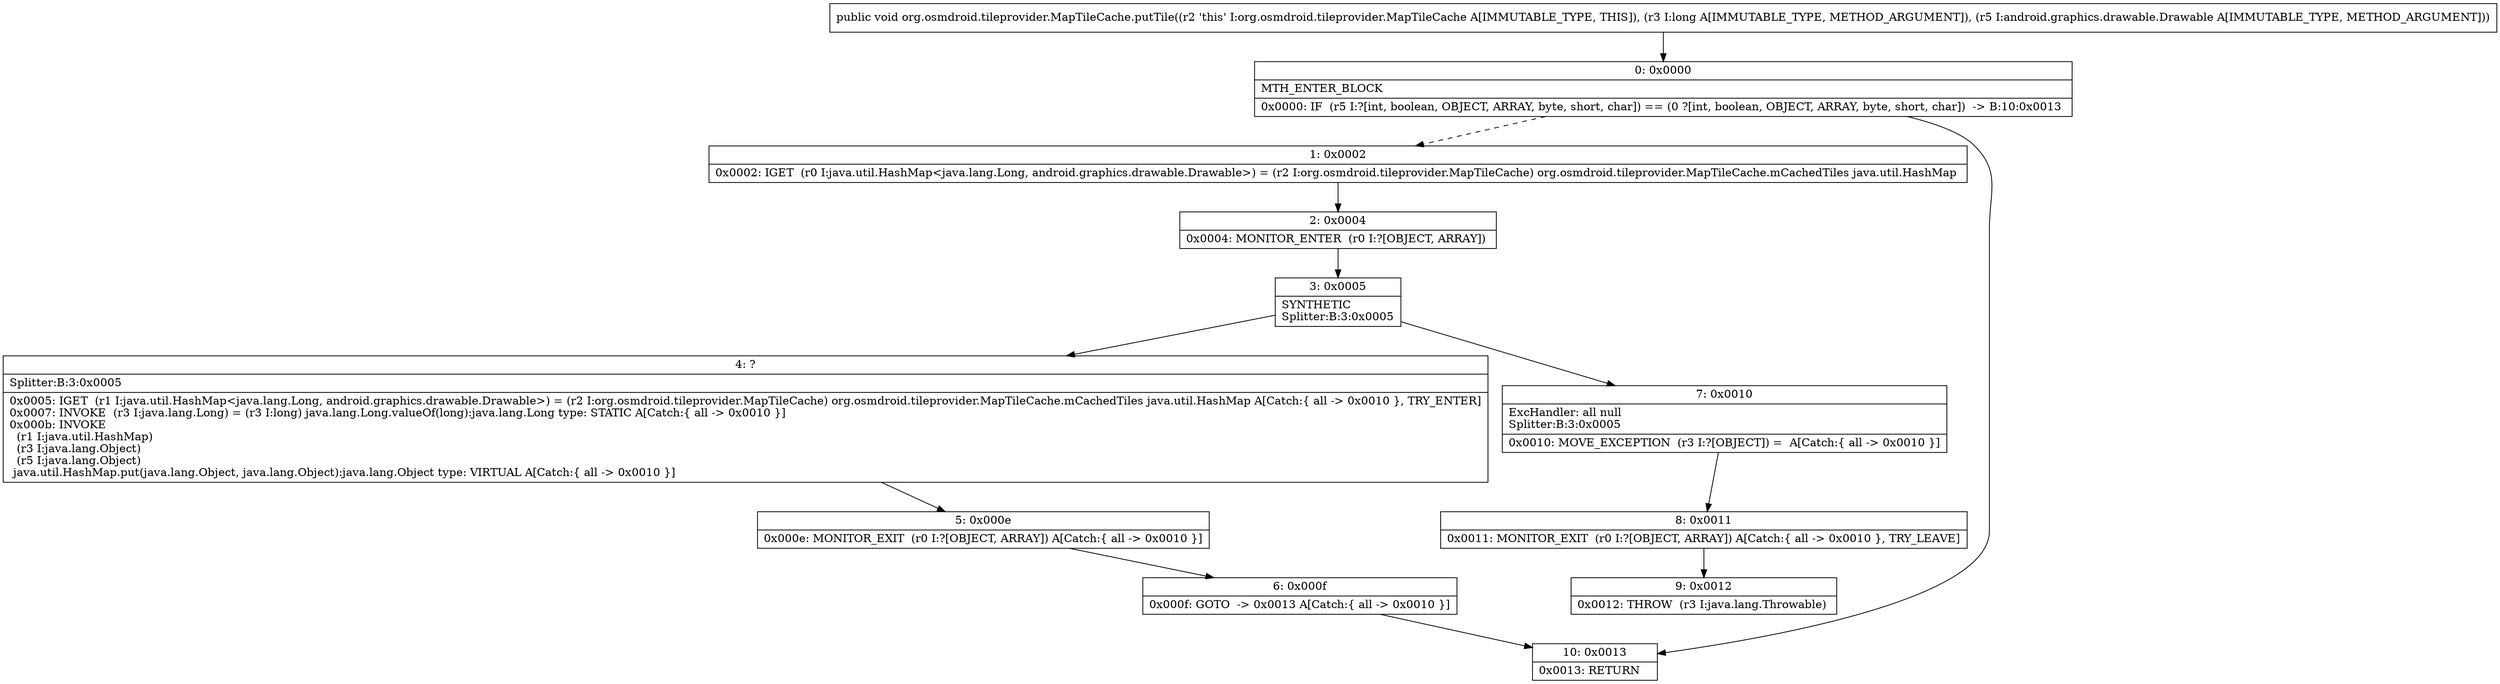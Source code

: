 digraph "CFG fororg.osmdroid.tileprovider.MapTileCache.putTile(JLandroid\/graphics\/drawable\/Drawable;)V" {
Node_0 [shape=record,label="{0\:\ 0x0000|MTH_ENTER_BLOCK\l|0x0000: IF  (r5 I:?[int, boolean, OBJECT, ARRAY, byte, short, char]) == (0 ?[int, boolean, OBJECT, ARRAY, byte, short, char])  \-\> B:10:0x0013 \l}"];
Node_1 [shape=record,label="{1\:\ 0x0002|0x0002: IGET  (r0 I:java.util.HashMap\<java.lang.Long, android.graphics.drawable.Drawable\>) = (r2 I:org.osmdroid.tileprovider.MapTileCache) org.osmdroid.tileprovider.MapTileCache.mCachedTiles java.util.HashMap \l}"];
Node_2 [shape=record,label="{2\:\ 0x0004|0x0004: MONITOR_ENTER  (r0 I:?[OBJECT, ARRAY]) \l}"];
Node_3 [shape=record,label="{3\:\ 0x0005|SYNTHETIC\lSplitter:B:3:0x0005\l}"];
Node_4 [shape=record,label="{4\:\ ?|Splitter:B:3:0x0005\l|0x0005: IGET  (r1 I:java.util.HashMap\<java.lang.Long, android.graphics.drawable.Drawable\>) = (r2 I:org.osmdroid.tileprovider.MapTileCache) org.osmdroid.tileprovider.MapTileCache.mCachedTiles java.util.HashMap A[Catch:\{ all \-\> 0x0010 \}, TRY_ENTER]\l0x0007: INVOKE  (r3 I:java.lang.Long) = (r3 I:long) java.lang.Long.valueOf(long):java.lang.Long type: STATIC A[Catch:\{ all \-\> 0x0010 \}]\l0x000b: INVOKE  \l  (r1 I:java.util.HashMap)\l  (r3 I:java.lang.Object)\l  (r5 I:java.lang.Object)\l java.util.HashMap.put(java.lang.Object, java.lang.Object):java.lang.Object type: VIRTUAL A[Catch:\{ all \-\> 0x0010 \}]\l}"];
Node_5 [shape=record,label="{5\:\ 0x000e|0x000e: MONITOR_EXIT  (r0 I:?[OBJECT, ARRAY]) A[Catch:\{ all \-\> 0x0010 \}]\l}"];
Node_6 [shape=record,label="{6\:\ 0x000f|0x000f: GOTO  \-\> 0x0013 A[Catch:\{ all \-\> 0x0010 \}]\l}"];
Node_7 [shape=record,label="{7\:\ 0x0010|ExcHandler: all null\lSplitter:B:3:0x0005\l|0x0010: MOVE_EXCEPTION  (r3 I:?[OBJECT]) =  A[Catch:\{ all \-\> 0x0010 \}]\l}"];
Node_8 [shape=record,label="{8\:\ 0x0011|0x0011: MONITOR_EXIT  (r0 I:?[OBJECT, ARRAY]) A[Catch:\{ all \-\> 0x0010 \}, TRY_LEAVE]\l}"];
Node_9 [shape=record,label="{9\:\ 0x0012|0x0012: THROW  (r3 I:java.lang.Throwable) \l}"];
Node_10 [shape=record,label="{10\:\ 0x0013|0x0013: RETURN   \l}"];
MethodNode[shape=record,label="{public void org.osmdroid.tileprovider.MapTileCache.putTile((r2 'this' I:org.osmdroid.tileprovider.MapTileCache A[IMMUTABLE_TYPE, THIS]), (r3 I:long A[IMMUTABLE_TYPE, METHOD_ARGUMENT]), (r5 I:android.graphics.drawable.Drawable A[IMMUTABLE_TYPE, METHOD_ARGUMENT])) }"];
MethodNode -> Node_0;
Node_0 -> Node_1[style=dashed];
Node_0 -> Node_10;
Node_1 -> Node_2;
Node_2 -> Node_3;
Node_3 -> Node_4;
Node_3 -> Node_7;
Node_4 -> Node_5;
Node_5 -> Node_6;
Node_6 -> Node_10;
Node_7 -> Node_8;
Node_8 -> Node_9;
}

